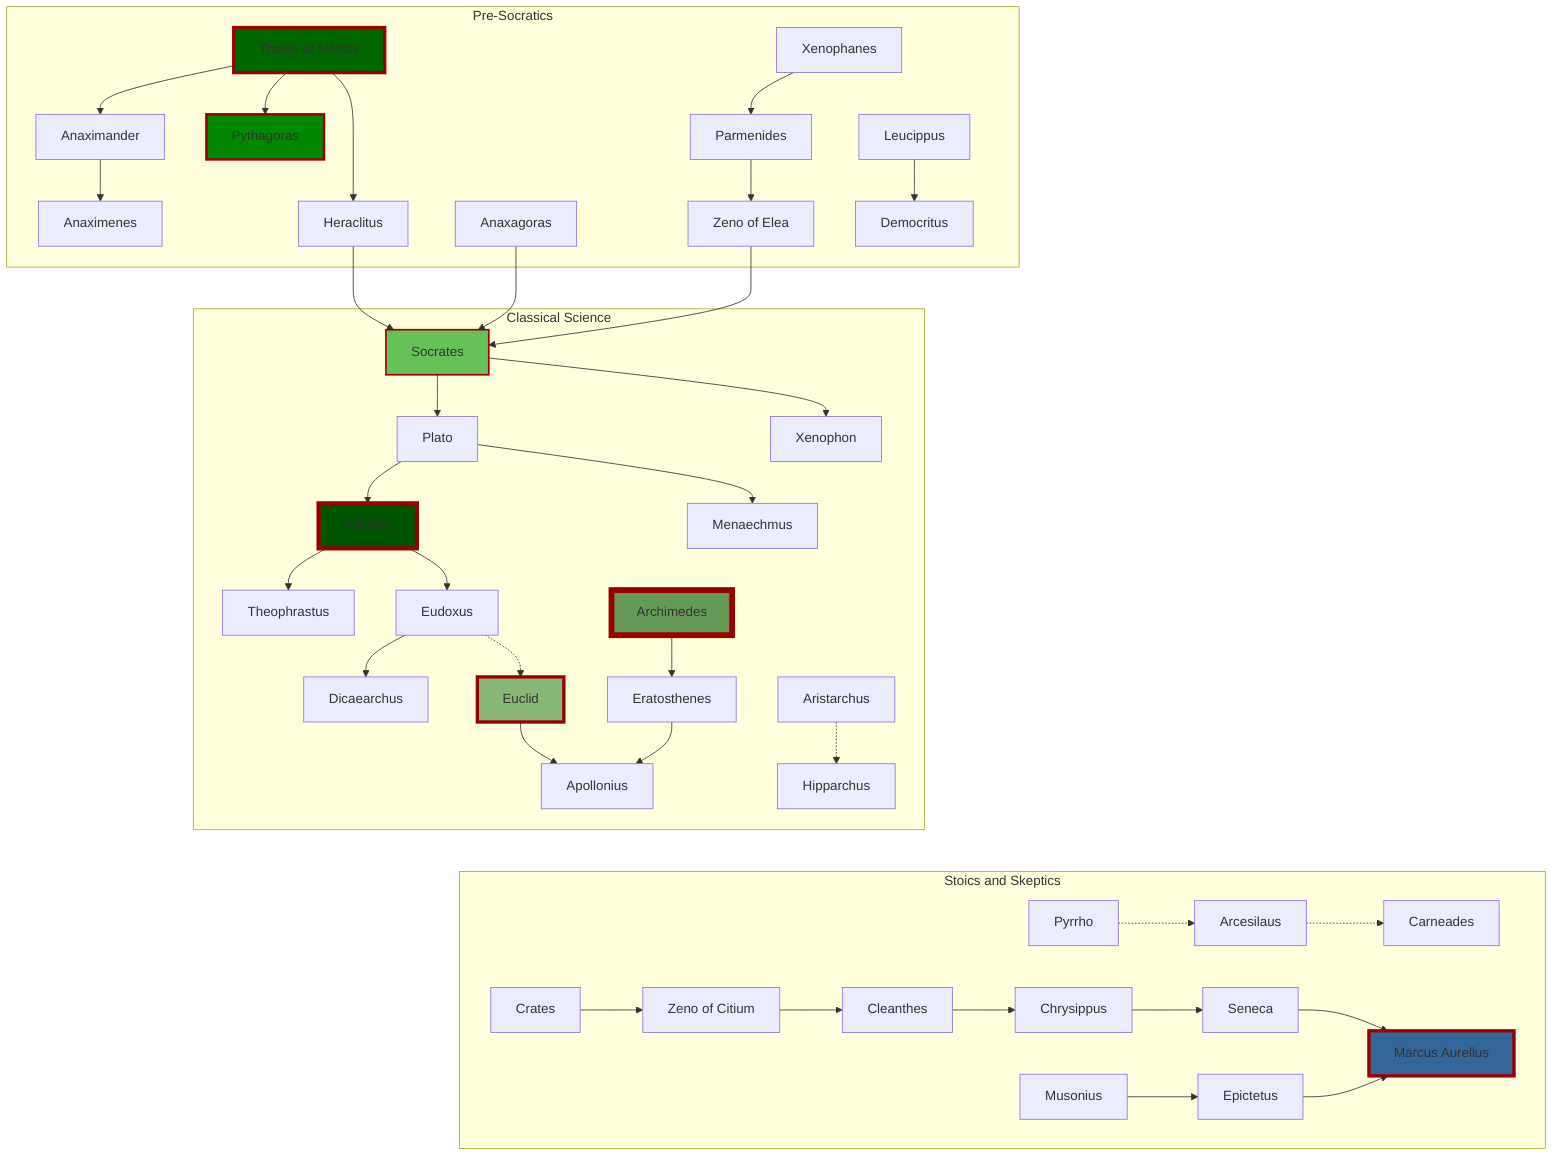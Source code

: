 graph TD
%% Transparent background is renderer-dependent; fallbacks applied manually

%% === Pre-Socratics ===
    Thales["Thales of Miletus"] --> Anaximander["Anaximander"]
    Anaximander --> Anaximenes["Anaximenes"]
    Thales --> Pythagoras["Pythagoras"]
    Thales --> Heraclitus["Heraclitus"]
    Heraclitus --> Socrates["Socrates"]
    Anaxagoras["Anaxagoras"] --> Socrates
    Xenophanes["Xenophanes"] --> Parmenides["Parmenides"] --> Zeno_of_Elea["Zeno of Elea"] --> Socrates
    Leucippus["Leucippus"] --> Democritus["Democritus"]

%% === Classical ===
    Socrates --> Plato["Plato"]
    Plato --> Aristotle["Aristotle"]
    Socrates --> Xenophon["Xenophon"]
    Plato --> Menaechmus["Menaechmus"]
    Aristotle --> Theophrastus["Theophrastus"]
    Aristotle --> Eudoxus["Eudoxus"]
    Eudoxus --> Dicaearchus["Dicaearchus"]
    Eudoxus -.-> Euclid["Euclid"]
    Euclid --> Apollonius["Apollonius"]
    Aristarchus["Aristarchus"] -.-> Hipparchus["Hipparchus"]
    Archimedes["Archimedes"] --> Eratosthenes["Eratosthenes"] --> Apollonius

%% === Stoics & Skeptics ===
    Crates["Crates"] --> ZenoC["Zeno of Citium"] --> Cleanthes["Cleanthes"] --> Chrysippus["Chrysippus"]
    Pyrrho["Pyrrho"] -.-> Arcesilaus["Arcesilaus"] -.-> Carneades["Carneades"]
    Chrysippus --> Seneca["Seneca"]
    Seneca --> Marcus["Marcus Aurelius"]
    Musonius["Musonius"] --> Epictetus["Epictetus"] --> Marcus

%% === Subgraphs for clarity ===
    subgraph PRE[Pre-Socratics]
        Thales
        Anaximander
        Anaximenes
        Pythagoras
        Heraclitus
        Xenophanes
        Parmenides
        Zeno_of_Elea
        Anaxagoras
        Leucippus
        Democritus
    end

    subgraph CLASSICS[Classical Science]
        Socrates
        Plato
        Aristotle
        Xenophon
        Menaechmus
        Theophrastus
        Eudoxus
        Dicaearchus
        Euclid
        Archimedes
        Aristarchus
        Hipparchus
        Eratosthenes
        Apollonius
    end

    subgraph STCS[Stoics and Skeptics]
        Crates
        ZenoC
        Cleanthes
        Chrysippus
        Pyrrho
        Arcesilaus
        Carneades
        Seneca
        Musonius
        Epictetus
        Marcus
    end

%% === Forced Styling for Compatibility (basic) ===
    classDef presocratic fill:#dff3ff,stroke:#1e90ff,color:#000;
    classDef classical fill:#fff3cd,stroke:#ffc107,color:#000;
    classDef stoic fill:#e2e2e2,stroke:#606060,color:#000;
    classDef roman fill:#f9e2e2,stroke:#b22222,color:#000;
    classDef rounded rx:10,ry:10;

    class Thales,Anaximander,Anaximenes,Pythagoras,Heraclitus,Xenophanes,Parmenides,Zeno_of_Elea,Anaxagoras,Leucippus,Democritus presocratic,rounded;
    class Socrates,Plato,Aristotle,Xenophon,Menaechmus,Theophrastus,Eudoxus,Dicaearchus,Euclid,Archimedes,Aristarchus,Hipparchus,Eratosthenes,Apollonius classical,rounded;
    class Crates,ZenoC,Cleanthes,Chrysippus stoic,rounded;
    class Pyrrho,Arcesilaus,Carneades stoic,rounded;
    class Seneca,Musonius,Epictetus,Marcus roman,rounded;

    style Thales stroke-width:4px, fill:#006600FF,stroke:#990000FF
    style Pythagoras stroke-width:3px, fill:#008800FF,stroke:#990000FF
    style Socrates stroke-width:2px, fill:#00990099,stroke:#990000FF
    style Aristotle stroke-width:5px, fill:#005500FF,stroke:#990000FF
    style Euclid stroke-width:4px, fill:#00660077,stroke:#990000FF
    style Archimedes stroke-width:7px, fill:#00550099,stroke:#990000FF
    style Marcus stroke-width:4px, fill:#336699FF,stroke:#990000FF

    PRE ~~~~~~~~~~~ STCS